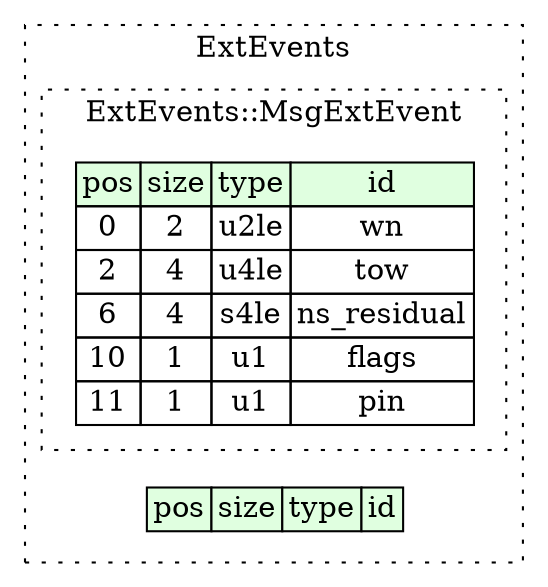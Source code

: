 digraph {
	rankdir=LR;
	node [shape=plaintext];
	subgraph cluster__ext_events {
		label="ExtEvents";
		graph[style=dotted];

		ext_events__seq [label=<<TABLE BORDER="0" CELLBORDER="1" CELLSPACING="0">
			<TR><TD BGCOLOR="#E0FFE0">pos</TD><TD BGCOLOR="#E0FFE0">size</TD><TD BGCOLOR="#E0FFE0">type</TD><TD BGCOLOR="#E0FFE0">id</TD></TR>
		</TABLE>>];
		subgraph cluster__msg_ext_event {
			label="ExtEvents::MsgExtEvent";
			graph[style=dotted];

			msg_ext_event__seq [label=<<TABLE BORDER="0" CELLBORDER="1" CELLSPACING="0">
				<TR><TD BGCOLOR="#E0FFE0">pos</TD><TD BGCOLOR="#E0FFE0">size</TD><TD BGCOLOR="#E0FFE0">type</TD><TD BGCOLOR="#E0FFE0">id</TD></TR>
				<TR><TD PORT="wn_pos">0</TD><TD PORT="wn_size">2</TD><TD>u2le</TD><TD PORT="wn_type">wn</TD></TR>
				<TR><TD PORT="tow_pos">2</TD><TD PORT="tow_size">4</TD><TD>u4le</TD><TD PORT="tow_type">tow</TD></TR>
				<TR><TD PORT="ns_residual_pos">6</TD><TD PORT="ns_residual_size">4</TD><TD>s4le</TD><TD PORT="ns_residual_type">ns_residual</TD></TR>
				<TR><TD PORT="flags_pos">10</TD><TD PORT="flags_size">1</TD><TD>u1</TD><TD PORT="flags_type">flags</TD></TR>
				<TR><TD PORT="pin_pos">11</TD><TD PORT="pin_size">1</TD><TD>u1</TD><TD PORT="pin_type">pin</TD></TR>
			</TABLE>>];
		}
	}
}
